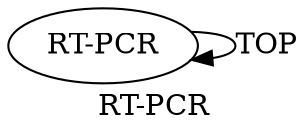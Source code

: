 digraph  {
	graph [label="RT-PCR"];
	node [label="\N"];
	a0	 [color=black,
		gold_ind=0,
		gold_label="RT-PCR",
		label="RT-PCR",
		test_ind=0,
		test_label="RT-PCR"];
	a0 -> a0 [key=0,
	color=black,
	gold_label=TOP,
	label=TOP,
	test_label=TOP];
}
